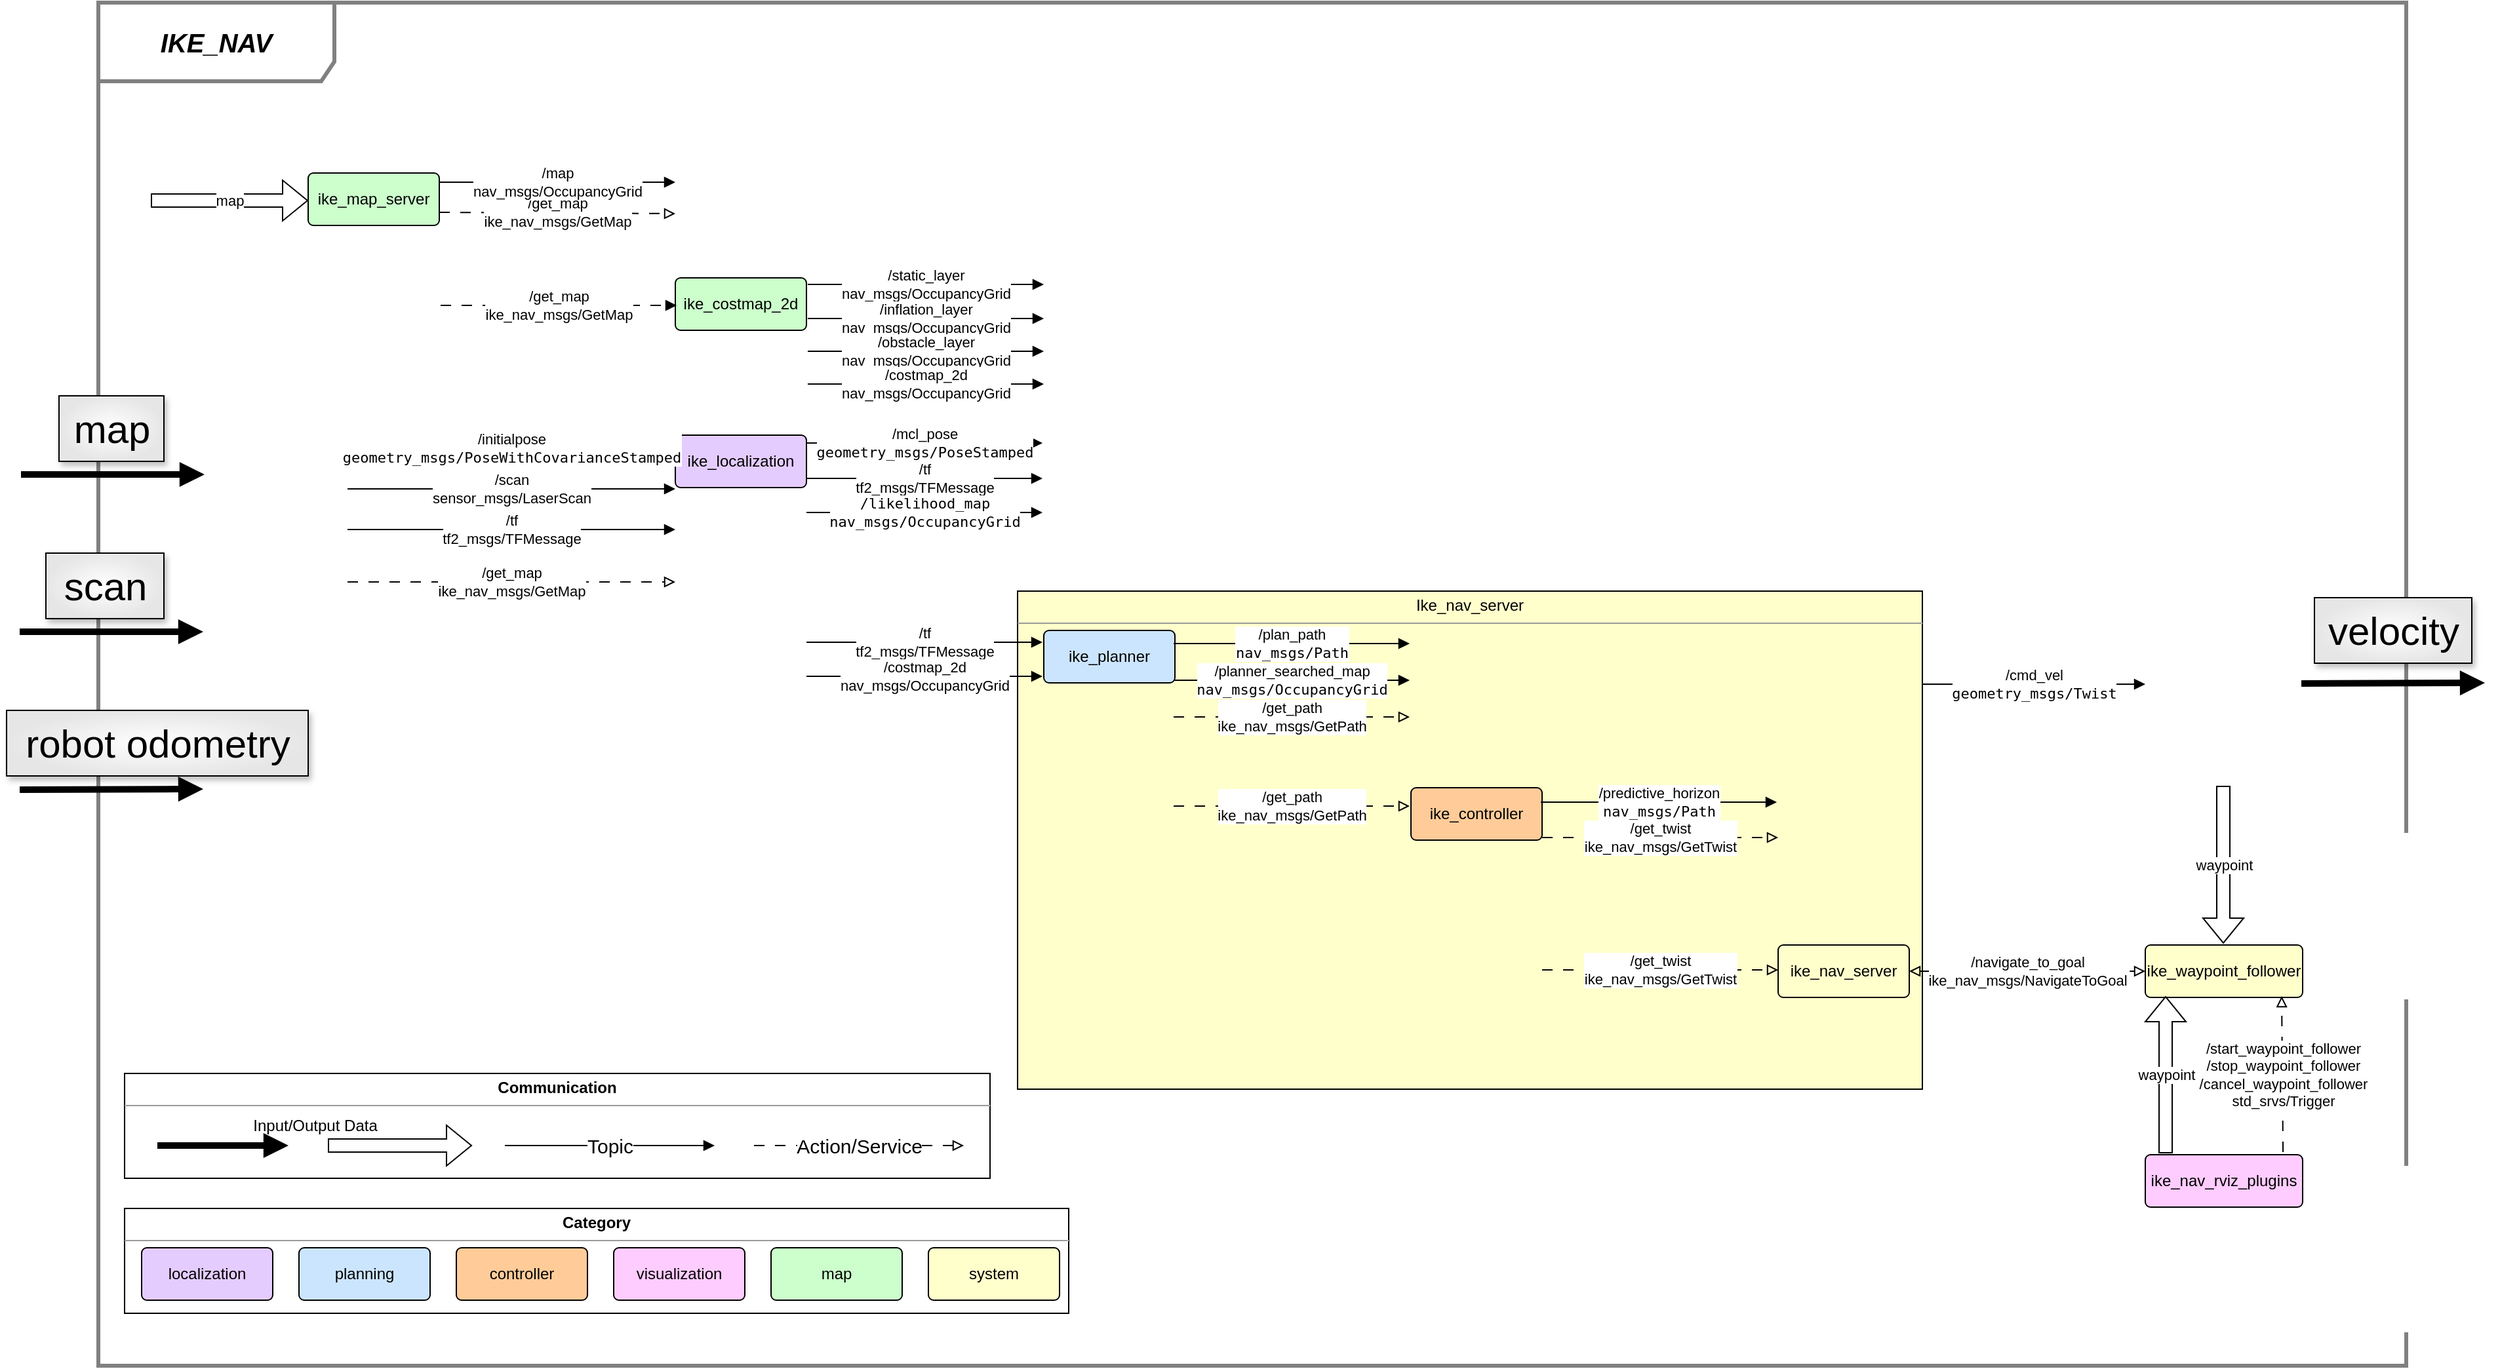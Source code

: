 <mxfile version="21.7.2" type="github">
  <diagram id="DYj_CyBBFmEpQ4Si99au" name="ページ1">
    <mxGraphModel dx="1360" dy="771" grid="0" gridSize="10" guides="1" tooltips="1" connect="1" arrows="1" fold="1" page="1" pageScale="1" pageWidth="1920" pageHeight="1200" math="0" shadow="0">
      <root>
        <mxCell id="0" />
        <mxCell id="1" parent="0" />
        <mxCell id="vypRnFqfbanGZIzAuWv7-15" value="&lt;font size=&quot;1&quot;&gt;&lt;i&gt;&lt;b style=&quot;font-size: 20px;&quot;&gt;IKE_NAV&lt;/b&gt;&lt;/i&gt;&lt;/font&gt;" style="shape=umlFrame;whiteSpace=wrap;html=1;pointerEvents=0;strokeWidth=3;width=180;height=60;strokeColor=#808080;movable=0;resizable=0;rotatable=0;deletable=0;editable=0;locked=1;connectable=0;" parent="1" vertex="1">
          <mxGeometry x="80" y="80" width="1760" height="1040" as="geometry" />
        </mxCell>
        <mxCell id="vypRnFqfbanGZIzAuWv7-10" value="" style="html=1;verticalAlign=bottom;endArrow=block;rounded=0;strokeWidth=5;" parent="1" edge="1">
          <mxGeometry width="80" relative="1" as="geometry">
            <mxPoint x="20" y="560" as="sourcePoint" />
            <mxPoint x="160" y="560" as="targetPoint" />
          </mxGeometry>
        </mxCell>
        <mxCell id="vypRnFqfbanGZIzAuWv7-41" value="&lt;font style=&quot;font-size: 30px;&quot;&gt;map&lt;/font&gt;" style="text;html=1;align=center;verticalAlign=middle;resizable=0;points=[];autosize=1;strokeColor=default;fillColor=default;gradientColor=#E6E6E6;glass=0;shadow=1;rounded=0;gradientDirection=radial;flipV=0;flipH=1;" parent="1" vertex="1">
          <mxGeometry x="50" y="380" width="80" height="50" as="geometry" />
        </mxCell>
        <mxCell id="vypRnFqfbanGZIzAuWv7-45" value="" style="html=1;verticalAlign=bottom;endArrow=block;rounded=0;strokeWidth=5;" parent="1" edge="1">
          <mxGeometry width="80" relative="1" as="geometry">
            <mxPoint x="21" y="440" as="sourcePoint" />
            <mxPoint x="161" y="440" as="targetPoint" />
          </mxGeometry>
        </mxCell>
        <mxCell id="vypRnFqfbanGZIzAuWv7-44" value="" style="html=1;verticalAlign=bottom;endArrow=block;rounded=0;strokeWidth=5;" parent="1" edge="1">
          <mxGeometry width="80" relative="1" as="geometry">
            <mxPoint x="20" y="680.5" as="sourcePoint" />
            <mxPoint x="160" y="680" as="targetPoint" />
          </mxGeometry>
        </mxCell>
        <mxCell id="vypRnFqfbanGZIzAuWv7-49" value="&lt;font style=&quot;font-size: 30px;&quot;&gt;scan&lt;/font&gt;" style="text;html=1;align=center;verticalAlign=middle;resizable=0;points=[];autosize=1;strokeColor=default;fillColor=default;gradientColor=#E6E6E6;glass=0;shadow=1;rounded=0;gradientDirection=radial;flipV=0;flipH=1;" parent="1" vertex="1">
          <mxGeometry x="40" y="500" width="90" height="50" as="geometry" />
        </mxCell>
        <mxCell id="vypRnFqfbanGZIzAuWv7-50" value="&lt;font style=&quot;font-size: 30px;&quot;&gt;robot odometry&lt;br&gt;&lt;/font&gt;" style="text;html=1;align=center;verticalAlign=middle;resizable=0;points=[];autosize=1;strokeColor=default;fillColor=default;gradientColor=#E6E6E6;glass=0;shadow=1;rounded=0;gradientDirection=radial;flipV=0;flipH=1;" parent="1" vertex="1">
          <mxGeometry x="10" y="620" width="230" height="50" as="geometry" />
        </mxCell>
        <mxCell id="vypRnFqfbanGZIzAuWv7-108" value="" style="group" parent="1" vertex="1" connectable="0">
          <mxGeometry x="120" y="160" width="400" height="40" as="geometry" />
        </mxCell>
        <mxCell id="vypRnFqfbanGZIzAuWv7-51" value="&lt;div&gt;map&lt;/div&gt;" style="endArrow=block;endFill=1;html=1;rounded=0;shape=flexArrow;" parent="vypRnFqfbanGZIzAuWv7-108" edge="1">
          <mxGeometry width="160" relative="1" as="geometry">
            <mxPoint y="71" as="sourcePoint" />
            <mxPoint x="120" y="71" as="targetPoint" />
          </mxGeometry>
        </mxCell>
        <mxCell id="vypRnFqfbanGZIzAuWv7-13" value="ike_map_server" style="rounded=1;arcSize=10;whiteSpace=wrap;html=1;align=center;fillColor=#CCFFCC;" parent="vypRnFqfbanGZIzAuWv7-108" vertex="1">
          <mxGeometry x="120" y="50" width="100" height="40" as="geometry" />
        </mxCell>
        <mxCell id="vypRnFqfbanGZIzAuWv7-59" value="&lt;div&gt;/get_map&lt;/div&gt;&lt;div&gt;ike_nav_msgs/GetMap&lt;br&gt;&lt;/div&gt;" style="endArrow=block;endSize=6;endFill=0;html=1;rounded=0;exitX=1;exitY=0.75;exitDx=0;exitDy=0;dashed=1;dashPattern=8 8;" parent="vypRnFqfbanGZIzAuWv7-108" source="vypRnFqfbanGZIzAuWv7-13" edge="1">
          <mxGeometry width="160" relative="1" as="geometry">
            <mxPoint x="230" y="81" as="sourcePoint" />
            <mxPoint x="400" y="81" as="targetPoint" />
          </mxGeometry>
        </mxCell>
        <mxCell id="vypRnFqfbanGZIzAuWv7-58" value="&lt;div&gt;/map&lt;/div&gt;&lt;span style=&quot;background-color: transparent;&quot;&gt;nav_msgs/OccupancyGrid&lt;/span&gt;" style="endArrow=block;endSize=6;endFill=1;html=1;rounded=0;exitX=1;exitY=0.5;exitDx=0;exitDy=0;" parent="vypRnFqfbanGZIzAuWv7-108" edge="1">
          <mxGeometry width="160" relative="1" as="geometry">
            <mxPoint x="220" y="57" as="sourcePoint" />
            <mxPoint x="400" y="57" as="targetPoint" />
          </mxGeometry>
        </mxCell>
        <mxCell id="vypRnFqfbanGZIzAuWv7-109" value="" style="group" parent="1" vertex="1" connectable="0">
          <mxGeometry x="341" y="290" width="460" height="81" as="geometry" />
        </mxCell>
        <mxCell id="vypRnFqfbanGZIzAuWv7-32" value="ike_costmap_2d" style="rounded=1;arcSize=10;whiteSpace=wrap;html=1;align=center;fillColor=#CCFFCC;" parent="vypRnFqfbanGZIzAuWv7-109" vertex="1">
          <mxGeometry x="179" width="100" height="40" as="geometry" />
        </mxCell>
        <mxCell id="vypRnFqfbanGZIzAuWv7-60" value="&lt;div&gt;/get_map&lt;/div&gt;&lt;div&gt;ike_nav_msgs/GetMap&lt;br&gt;&lt;/div&gt;" style="endArrow=block;endSize=6;endFill=1;html=1;rounded=0;exitX=1;exitY=0.75;exitDx=0;exitDy=0;dashed=1;dashPattern=8 8;" parent="vypRnFqfbanGZIzAuWv7-109" edge="1">
          <mxGeometry width="160" relative="1" as="geometry">
            <mxPoint y="21" as="sourcePoint" />
            <mxPoint x="180" y="21" as="targetPoint" />
          </mxGeometry>
        </mxCell>
        <mxCell id="vypRnFqfbanGZIzAuWv7-104" value="" style="group" parent="vypRnFqfbanGZIzAuWv7-109" vertex="1" connectable="0">
          <mxGeometry x="280" y="5" width="180" height="76" as="geometry" />
        </mxCell>
        <mxCell id="vypRnFqfbanGZIzAuWv7-61" value="&lt;div&gt;/static_layer&lt;/div&gt;&lt;span style=&quot;background-color: transparent;&quot;&gt;nav_msgs/OccupancyGrid&lt;/span&gt;" style="endArrow=block;endSize=6;endFill=1;html=1;rounded=0;exitX=1;exitY=0.5;exitDx=0;exitDy=0;" parent="vypRnFqfbanGZIzAuWv7-104" edge="1">
          <mxGeometry width="160" relative="1" as="geometry">
            <mxPoint as="sourcePoint" />
            <mxPoint x="180" as="targetPoint" />
          </mxGeometry>
        </mxCell>
        <mxCell id="vypRnFqfbanGZIzAuWv7-62" value="&lt;div&gt;/inflation_layer&lt;/div&gt;&lt;span style=&quot;background-color: transparent;&quot;&gt;nav_msgs/OccupancyGrid&lt;/span&gt;" style="endArrow=block;endSize=6;endFill=1;html=1;rounded=0;exitX=1;exitY=0.5;exitDx=0;exitDy=0;" parent="vypRnFqfbanGZIzAuWv7-104" edge="1">
          <mxGeometry width="160" relative="1" as="geometry">
            <mxPoint y="26" as="sourcePoint" />
            <mxPoint x="180" y="26" as="targetPoint" />
          </mxGeometry>
        </mxCell>
        <mxCell id="vypRnFqfbanGZIzAuWv7-63" value="&lt;div&gt;/obstacle_layer&lt;/div&gt;&lt;span style=&quot;background-color: transparent;&quot;&gt;nav_msgs/OccupancyGrid&lt;/span&gt;" style="endArrow=block;endSize=6;endFill=1;html=1;rounded=0;exitX=1;exitY=0.5;exitDx=0;exitDy=0;" parent="vypRnFqfbanGZIzAuWv7-104" edge="1">
          <mxGeometry width="160" relative="1" as="geometry">
            <mxPoint y="51" as="sourcePoint" />
            <mxPoint x="180" y="51" as="targetPoint" />
          </mxGeometry>
        </mxCell>
        <mxCell id="vypRnFqfbanGZIzAuWv7-65" value="&lt;div&gt;/costmap_2d&lt;/div&gt;nav_msgs/OccupancyGrid" style="endArrow=block;endSize=6;endFill=1;html=1;rounded=0;exitX=1;exitY=0.75;exitDx=0;exitDy=0;" parent="vypRnFqfbanGZIzAuWv7-104" edge="1">
          <mxGeometry width="160" relative="1" as="geometry">
            <mxPoint y="76" as="sourcePoint" />
            <mxPoint x="180" y="76" as="targetPoint" />
          </mxGeometry>
        </mxCell>
        <mxCell id="vypRnFqfbanGZIzAuWv7-110" value="" style="group" parent="1" vertex="1" connectable="0">
          <mxGeometry x="270" y="410" width="530" height="110" as="geometry" />
        </mxCell>
        <mxCell id="vypRnFqfbanGZIzAuWv7-31" value="&lt;div&gt;ike_localization&lt;/div&gt;" style="rounded=1;arcSize=10;whiteSpace=wrap;html=1;align=center;fillColor=#E5CCFF;" parent="vypRnFqfbanGZIzAuWv7-110" vertex="1">
          <mxGeometry x="250" width="100" height="40" as="geometry" />
        </mxCell>
        <mxCell id="vypRnFqfbanGZIzAuWv7-73" value="" style="group" parent="vypRnFqfbanGZIzAuWv7-110" vertex="1" connectable="0">
          <mxGeometry y="10" width="250" height="100" as="geometry" />
        </mxCell>
        <mxCell id="vypRnFqfbanGZIzAuWv7-67" value="&lt;div&gt;/scan&lt;/div&gt;&lt;div&gt;sensor_msgs/LaserScan&lt;br&gt;&lt;/div&gt;" style="endArrow=block;endSize=6;endFill=1;html=1;rounded=0;exitX=1;exitY=0.5;exitDx=0;exitDy=0;" parent="vypRnFqfbanGZIzAuWv7-73" edge="1">
          <mxGeometry width="160" relative="1" as="geometry">
            <mxPoint y="31" as="sourcePoint" />
            <mxPoint x="250" y="31" as="targetPoint" />
          </mxGeometry>
        </mxCell>
        <mxCell id="vypRnFqfbanGZIzAuWv7-66" value="&lt;div&gt;/get_map&lt;/div&gt;&lt;div&gt;ike_nav_msgs/GetMap&lt;br&gt;&lt;/div&gt;" style="endArrow=block;endSize=6;endFill=0;html=1;rounded=0;exitX=1;exitY=0.75;exitDx=0;exitDy=0;dashed=1;dashPattern=8 8;" parent="vypRnFqfbanGZIzAuWv7-73" edge="1">
          <mxGeometry width="160" relative="1" as="geometry">
            <mxPoint y="102" as="sourcePoint" />
            <mxPoint x="250" y="102" as="targetPoint" />
          </mxGeometry>
        </mxCell>
        <mxCell id="vypRnFqfbanGZIzAuWv7-68" value="&lt;div&gt;/tf&lt;/div&gt;&lt;div&gt;tf2_msgs/TFMessage&lt;br&gt;&lt;/div&gt;" style="endArrow=block;endSize=6;endFill=1;html=1;rounded=0;exitX=1;exitY=0.5;exitDx=0;exitDy=0;" parent="vypRnFqfbanGZIzAuWv7-73" edge="1">
          <mxGeometry width="160" relative="1" as="geometry">
            <mxPoint y="62" as="sourcePoint" />
            <mxPoint x="250" y="62" as="targetPoint" />
          </mxGeometry>
        </mxCell>
        <mxCell id="vypRnFqfbanGZIzAuWv7-71" value="&lt;div&gt;/initialpose&lt;/div&gt;&lt;div&gt;&lt;code&gt;geometry_msgs/PoseWithCovarianceStamped&lt;/code&gt;&lt;/div&gt;" style="endArrow=block;endSize=6;endFill=1;html=1;rounded=0;exitX=1;exitY=0.5;exitDx=0;exitDy=0;" parent="vypRnFqfbanGZIzAuWv7-73" edge="1">
          <mxGeometry width="160" relative="1" as="geometry">
            <mxPoint as="sourcePoint" />
            <mxPoint x="250" as="targetPoint" />
          </mxGeometry>
        </mxCell>
        <mxCell id="vypRnFqfbanGZIzAuWv7-105" value="" style="group" parent="vypRnFqfbanGZIzAuWv7-110" vertex="1" connectable="0">
          <mxGeometry x="350" y="6" width="180" height="53" as="geometry" />
        </mxCell>
        <mxCell id="vypRnFqfbanGZIzAuWv7-70" value="&lt;div&gt;/tf&lt;/div&gt;&lt;div&gt;tf2_msgs/TFMessage&lt;br&gt;&lt;/div&gt;" style="endArrow=block;endSize=6;endFill=1;html=1;rounded=0;exitX=1;exitY=0.5;exitDx=0;exitDy=0;" parent="vypRnFqfbanGZIzAuWv7-105" edge="1">
          <mxGeometry width="160" relative="1" as="geometry">
            <mxPoint y="27" as="sourcePoint" />
            <mxPoint x="180" y="27" as="targetPoint" />
          </mxGeometry>
        </mxCell>
        <mxCell id="vypRnFqfbanGZIzAuWv7-74" value="&lt;div&gt;/mcl_pose&lt;/div&gt;&lt;div&gt;&lt;code&gt;geometry_msgs/PoseStamped&lt;/code&gt;&lt;/div&gt;" style="endArrow=block;endSize=6;endFill=1;html=1;rounded=0;exitX=1;exitY=0.5;exitDx=0;exitDy=0;" parent="vypRnFqfbanGZIzAuWv7-105" edge="1">
          <mxGeometry width="160" relative="1" as="geometry">
            <mxPoint as="sourcePoint" />
            <mxPoint x="180" as="targetPoint" />
          </mxGeometry>
        </mxCell>
        <mxCell id="vypRnFqfbanGZIzAuWv7-75" value="&lt;code&gt;/likelihood_map&lt;/code&gt;&lt;div&gt;&lt;code&gt;nav_msgs/OccupancyGrid&lt;/code&gt;&lt;/div&gt;" style="endArrow=block;endSize=6;endFill=1;html=1;rounded=0;exitX=1;exitY=0.5;exitDx=0;exitDy=0;" parent="vypRnFqfbanGZIzAuWv7-105" edge="1">
          <mxGeometry width="160" relative="1" as="geometry">
            <mxPoint y="53" as="sourcePoint" />
            <mxPoint x="180" y="53" as="targetPoint" />
          </mxGeometry>
        </mxCell>
        <mxCell id="vypRnFqfbanGZIzAuWv7-116" value="" style="group" parent="1" vertex="1" connectable="0">
          <mxGeometry x="100" y="1000" width="720" height="80" as="geometry" />
        </mxCell>
        <mxCell id="vypRnFqfbanGZIzAuWv7-56" value="&lt;p style=&quot;margin:0px;margin-top:4px;text-align:center;&quot;&gt;&lt;b&gt;Category&lt;/b&gt;&lt;br&gt;&lt;/p&gt;&lt;hr size=&quot;1&quot;&gt;&lt;div style=&quot;height:2px;&quot;&gt;&lt;/div&gt;" style="verticalAlign=top;align=left;overflow=fill;fontSize=12;fontFamily=Helvetica;html=1;whiteSpace=wrap;container=0;" parent="vypRnFqfbanGZIzAuWv7-116" vertex="1">
          <mxGeometry width="720" height="80" as="geometry" />
        </mxCell>
        <mxCell id="vypRnFqfbanGZIzAuWv7-14" value="&lt;div&gt;localization&lt;/div&gt;" style="rounded=1;arcSize=10;whiteSpace=wrap;html=1;align=center;fillColor=#E5CCFF;container=0;" parent="vypRnFqfbanGZIzAuWv7-116" vertex="1">
          <mxGeometry x="13" y="30" width="100" height="40" as="geometry" />
        </mxCell>
        <mxCell id="vypRnFqfbanGZIzAuWv7-17" value="&lt;div&gt;map&lt;/div&gt;" style="rounded=1;arcSize=10;whiteSpace=wrap;html=1;align=center;fillColor=#CCFFCC;container=0;" parent="vypRnFqfbanGZIzAuWv7-116" vertex="1">
          <mxGeometry x="493" y="30" width="100" height="40" as="geometry" />
        </mxCell>
        <mxCell id="vypRnFqfbanGZIzAuWv7-27" value="&lt;div&gt;planning&lt;/div&gt;" style="rounded=1;arcSize=10;whiteSpace=wrap;html=1;align=center;fillColor=#CCE5FF;container=0;" parent="vypRnFqfbanGZIzAuWv7-116" vertex="1">
          <mxGeometry x="133" y="30" width="100" height="40" as="geometry" />
        </mxCell>
        <mxCell id="vypRnFqfbanGZIzAuWv7-28" value="controller" style="rounded=1;arcSize=10;whiteSpace=wrap;html=1;align=center;fillColor=#FFCC99;container=0;" parent="vypRnFqfbanGZIzAuWv7-116" vertex="1">
          <mxGeometry x="253" y="30" width="100" height="40" as="geometry" />
        </mxCell>
        <mxCell id="vypRnFqfbanGZIzAuWv7-29" value="visualization" style="rounded=1;arcSize=10;whiteSpace=wrap;html=1;align=center;fillColor=#FFCCFF;container=0;" parent="vypRnFqfbanGZIzAuWv7-116" vertex="1">
          <mxGeometry x="373" y="30" width="100" height="40" as="geometry" />
        </mxCell>
        <mxCell id="vypRnFqfbanGZIzAuWv7-30" value="system" style="rounded=1;arcSize=10;whiteSpace=wrap;html=1;align=center;fillColor=#FFFFCC;container=0;" parent="vypRnFqfbanGZIzAuWv7-116" vertex="1">
          <mxGeometry x="613" y="30" width="100" height="40" as="geometry" />
        </mxCell>
        <mxCell id="vypRnFqfbanGZIzAuWv7-126" value="" style="group" parent="1" vertex="1" connectable="0">
          <mxGeometry x="620" y="529" width="1141" height="470" as="geometry" />
        </mxCell>
        <mxCell id="vypRnFqfbanGZIzAuWv7-100" value="&lt;p style=&quot;margin:0px;margin-top:4px;text-align:center;&quot;&gt;Ike_nav_server&lt;br&gt;&lt;/p&gt;&lt;hr size=&quot;1&quot;&gt;&lt;div style=&quot;height:2px;&quot;&gt;&lt;/div&gt;" style="verticalAlign=top;align=left;overflow=fill;fontSize=12;fontFamily=Helvetica;html=1;whiteSpace=wrap;fillColor=#FFFFCC;movable=0;resizable=0;rotatable=0;deletable=0;editable=0;locked=1;connectable=0;" parent="vypRnFqfbanGZIzAuWv7-126" vertex="1">
          <mxGeometry x="161" width="690" height="380" as="geometry" />
        </mxCell>
        <mxCell id="vypRnFqfbanGZIzAuWv7-76" value="&lt;div&gt;ike_planner&lt;/div&gt;" style="rounded=1;arcSize=10;whiteSpace=wrap;html=1;align=center;fillColor=#CCE5FF;" parent="vypRnFqfbanGZIzAuWv7-126" vertex="1">
          <mxGeometry x="181" y="30" width="100" height="40" as="geometry" />
        </mxCell>
        <mxCell id="vypRnFqfbanGZIzAuWv7-79" value="&lt;div&gt;/plan_path&lt;/div&gt;&lt;div&gt;&lt;code&gt;nav_msgs/Path&lt;br&gt;&lt;/code&gt;&lt;/div&gt;" style="endArrow=block;endSize=6;endFill=1;html=1;rounded=0;exitX=1;exitY=0.5;exitDx=0;exitDy=0;" parent="vypRnFqfbanGZIzAuWv7-126" edge="1">
          <mxGeometry width="160" relative="1" as="geometry">
            <mxPoint x="280" y="40" as="sourcePoint" />
            <mxPoint x="460" y="40" as="targetPoint" />
          </mxGeometry>
        </mxCell>
        <mxCell id="vypRnFqfbanGZIzAuWv7-80" value="&lt;div&gt;/planner_searched_map&lt;/div&gt;&lt;div&gt;&lt;code&gt;nav_msgs/OccupancyGrid&lt;br&gt;&lt;/code&gt;&lt;/div&gt;" style="endArrow=block;endSize=6;endFill=1;html=1;rounded=0;exitX=1;exitY=0.5;exitDx=0;exitDy=0;" parent="vypRnFqfbanGZIzAuWv7-126" edge="1">
          <mxGeometry width="160" relative="1" as="geometry">
            <mxPoint x="280" y="68" as="sourcePoint" />
            <mxPoint x="460" y="68" as="targetPoint" />
          </mxGeometry>
        </mxCell>
        <mxCell id="vypRnFqfbanGZIzAuWv7-81" value="&lt;div&gt;/get_path&lt;/div&gt;ike_nav_msgs/GetPath" style="endArrow=block;endSize=6;endFill=0;html=1;rounded=0;exitX=1;exitY=0.75;exitDx=0;exitDy=0;dashed=1;dashPattern=8 8;" parent="vypRnFqfbanGZIzAuWv7-126" edge="1">
          <mxGeometry width="160" relative="1" as="geometry">
            <mxPoint x="280" y="96" as="sourcePoint" />
            <mxPoint x="460" y="96" as="targetPoint" />
          </mxGeometry>
        </mxCell>
        <mxCell id="vypRnFqfbanGZIzAuWv7-85" value="ike_controller" style="rounded=1;arcSize=10;whiteSpace=wrap;html=1;align=center;fillColor=#FFCC99;" parent="vypRnFqfbanGZIzAuWv7-126" vertex="1">
          <mxGeometry x="461" y="150" width="100" height="40" as="geometry" />
        </mxCell>
        <mxCell id="vypRnFqfbanGZIzAuWv7-87" value="&lt;div&gt;/get_path&lt;/div&gt;ike_nav_msgs/GetPath" style="endArrow=block;endSize=6;endFill=0;html=1;rounded=0;exitX=1;exitY=0.75;exitDx=0;exitDy=0;dashed=1;dashPattern=8 8;" parent="vypRnFqfbanGZIzAuWv7-126" edge="1">
          <mxGeometry width="160" relative="1" as="geometry">
            <mxPoint x="280" y="164" as="sourcePoint" />
            <mxPoint x="460" y="164" as="targetPoint" />
          </mxGeometry>
        </mxCell>
        <mxCell id="vypRnFqfbanGZIzAuWv7-88" value="&lt;div&gt;/get_twist&lt;/div&gt;&lt;div&gt;ike_nav_msgs/GetTwist&lt;br&gt;&lt;/div&gt;" style="endArrow=block;endSize=6;endFill=0;html=1;rounded=0;exitX=1;exitY=0.75;exitDx=0;exitDy=0;dashed=1;dashPattern=8 8;" parent="vypRnFqfbanGZIzAuWv7-126" edge="1">
          <mxGeometry width="160" relative="1" as="geometry">
            <mxPoint x="561" y="188" as="sourcePoint" />
            <mxPoint x="741" y="188" as="targetPoint" />
          </mxGeometry>
        </mxCell>
        <mxCell id="vypRnFqfbanGZIzAuWv7-89" value="&lt;div&gt;/predictive_horizon&lt;/div&gt;&lt;div&gt;&lt;code&gt;nav_msgs/Path&lt;br&gt;&lt;/code&gt;&lt;/div&gt;" style="endArrow=block;endSize=6;endFill=1;html=1;rounded=0;exitX=1;exitY=0.5;exitDx=0;exitDy=0;" parent="vypRnFqfbanGZIzAuWv7-126" edge="1">
          <mxGeometry width="160" relative="1" as="geometry">
            <mxPoint x="560" y="161" as="sourcePoint" />
            <mxPoint x="740" y="161" as="targetPoint" />
          </mxGeometry>
        </mxCell>
        <mxCell id="vypRnFqfbanGZIzAuWv7-90" value="ike_nav_server" style="rounded=1;arcSize=10;whiteSpace=wrap;html=1;align=center;fillColor=#FFFFCC;" parent="vypRnFqfbanGZIzAuWv7-126" vertex="1">
          <mxGeometry x="741" y="270" width="100" height="40" as="geometry" />
        </mxCell>
        <mxCell id="vypRnFqfbanGZIzAuWv7-91" value="ike_waypoint_follower" style="rounded=1;arcSize=10;whiteSpace=wrap;html=1;align=center;fillColor=#FFFFCC;" parent="vypRnFqfbanGZIzAuWv7-126" vertex="1">
          <mxGeometry x="1021" y="270" width="120" height="40" as="geometry" />
        </mxCell>
        <mxCell id="vypRnFqfbanGZIzAuWv7-93" value="waypoint" style="endArrow=block;endFill=1;html=1;rounded=0;shape=flexArrow;" parent="vypRnFqfbanGZIzAuWv7-126" edge="1">
          <mxGeometry width="160" relative="1" as="geometry">
            <mxPoint x="1080.5" y="148.5" as="sourcePoint" />
            <mxPoint x="1080.5" y="269" as="targetPoint" />
          </mxGeometry>
        </mxCell>
        <mxCell id="vypRnFqfbanGZIzAuWv7-94" value="waypoint" style="endArrow=block;endFill=1;html=1;rounded=0;shape=flexArrow;" parent="vypRnFqfbanGZIzAuWv7-126" edge="1">
          <mxGeometry width="160" relative="1" as="geometry">
            <mxPoint x="1036.5" y="429" as="sourcePoint" />
            <mxPoint x="1036.5" y="309" as="targetPoint" />
          </mxGeometry>
        </mxCell>
        <mxCell id="vypRnFqfbanGZIzAuWv7-92" value="ike_nav_rviz_plugins" style="rounded=1;arcSize=10;whiteSpace=wrap;html=1;align=center;fillColor=#FFCCFF;" parent="vypRnFqfbanGZIzAuWv7-126" vertex="1">
          <mxGeometry x="1021" y="430" width="120" height="40" as="geometry" />
        </mxCell>
        <mxCell id="vypRnFqfbanGZIzAuWv7-95" value="&lt;div&gt;/navigate_to_goal&lt;/div&gt;&lt;div&gt;ike_nav_msgs/NavigateToGoal&lt;br&gt;&lt;/div&gt;" style="endArrow=block;endSize=6;endFill=0;html=1;rounded=0;exitX=1;exitY=0.75;exitDx=0;exitDy=0;dashed=1;dashPattern=8 8;startArrow=block;startFill=0;" parent="vypRnFqfbanGZIzAuWv7-126" edge="1">
          <mxGeometry width="160" relative="1" as="geometry">
            <mxPoint x="841" y="290" as="sourcePoint" />
            <mxPoint x="1021" y="290" as="targetPoint" />
          </mxGeometry>
        </mxCell>
        <mxCell id="vypRnFqfbanGZIzAuWv7-97" value="&lt;div&gt;/start_waypoint_follower&lt;br&gt;&lt;/div&gt;&lt;div&gt;/stop_waypoint_follower&lt;br&gt;&lt;/div&gt;&lt;div&gt;/cancel_waypoint_follower&lt;/div&gt;&lt;div&gt;std_srvs/Trigger&lt;br&gt;&lt;/div&gt;" style="endArrow=block;endSize=6;endFill=0;html=1;rounded=0;dashed=1;dashPattern=8 8;exitX=0.842;exitY=-0.025;exitDx=0;exitDy=0;exitPerimeter=0;" parent="vypRnFqfbanGZIzAuWv7-126" edge="1">
          <mxGeometry width="160" relative="1" as="geometry">
            <mxPoint x="1126.04" y="428" as="sourcePoint" />
            <mxPoint x="1125" y="309" as="targetPoint" />
          </mxGeometry>
        </mxCell>
        <mxCell id="vypRnFqfbanGZIzAuWv7-98" value="&lt;div&gt;/get_twist&lt;/div&gt;&lt;div&gt;ike_nav_msgs/GetTwist&lt;br&gt;&lt;/div&gt;" style="endArrow=block;endSize=6;endFill=0;html=1;rounded=0;exitX=1;exitY=0.75;exitDx=0;exitDy=0;dashed=1;dashPattern=8 8;" parent="vypRnFqfbanGZIzAuWv7-126" edge="1">
          <mxGeometry width="160" relative="1" as="geometry">
            <mxPoint x="561" y="289" as="sourcePoint" />
            <mxPoint x="741" y="289" as="targetPoint" />
          </mxGeometry>
        </mxCell>
        <mxCell id="vypRnFqfbanGZIzAuWv7-103" value="&lt;div&gt;/cmd_vel&lt;/div&gt;&lt;div&gt;&lt;code&gt;geometry_msgs/Twist&lt;br&gt;&lt;/code&gt;&lt;/div&gt;" style="endArrow=block;endSize=6;endFill=1;html=1;rounded=0;exitX=1;exitY=0.5;exitDx=0;exitDy=0;" parent="vypRnFqfbanGZIzAuWv7-126" edge="1">
          <mxGeometry width="160" relative="1" as="geometry">
            <mxPoint x="851" y="71" as="sourcePoint" />
            <mxPoint x="1021" y="71" as="targetPoint" />
          </mxGeometry>
        </mxCell>
        <mxCell id="vypRnFqfbanGZIzAuWv7-106" value="" style="group" parent="vypRnFqfbanGZIzAuWv7-126" vertex="1" connectable="0">
          <mxGeometry y="39" width="180" height="26" as="geometry" />
        </mxCell>
        <mxCell id="vypRnFqfbanGZIzAuWv7-77" value="&lt;div&gt;/tf&lt;/div&gt;&lt;div&gt;tf2_msgs/TFMessage&lt;br&gt;&lt;/div&gt;" style="endArrow=block;endSize=6;endFill=1;html=1;rounded=0;exitX=1;exitY=0.5;exitDx=0;exitDy=0;" parent="vypRnFqfbanGZIzAuWv7-106" edge="1">
          <mxGeometry width="160" relative="1" as="geometry">
            <mxPoint as="sourcePoint" />
            <mxPoint x="180" as="targetPoint" />
          </mxGeometry>
        </mxCell>
        <mxCell id="vypRnFqfbanGZIzAuWv7-82" value="&lt;div&gt;/costmap_2d&lt;/div&gt;nav_msgs/OccupancyGrid" style="endArrow=block;endSize=6;endFill=1;html=1;rounded=0;exitX=1;exitY=0.75;exitDx=0;exitDy=0;" parent="vypRnFqfbanGZIzAuWv7-106" edge="1">
          <mxGeometry width="160" relative="1" as="geometry">
            <mxPoint y="26" as="sourcePoint" />
            <mxPoint x="180" y="26" as="targetPoint" />
          </mxGeometry>
        </mxCell>
        <mxCell id="vypRnFqfbanGZIzAuWv7-125" value="" style="group" parent="vypRnFqfbanGZIzAuWv7-126" vertex="1" connectable="0">
          <mxGeometry x="-520" y="368" width="660" height="80" as="geometry" />
        </mxCell>
        <mxCell id="vypRnFqfbanGZIzAuWv7-117" value="&lt;p style=&quot;margin:0px;margin-top:4px;text-align:center;&quot;&gt;&lt;b&gt;Communication&lt;/b&gt;&lt;br&gt;&lt;/p&gt;&lt;hr size=&quot;1&quot;&gt;&lt;div style=&quot;height:2px;&quot;&gt;&lt;/div&gt;" style="verticalAlign=top;align=left;overflow=fill;fontSize=12;fontFamily=Helvetica;html=1;whiteSpace=wrap;container=0;" parent="vypRnFqfbanGZIzAuWv7-125" vertex="1">
          <mxGeometry width="660" height="80" as="geometry" />
        </mxCell>
        <mxCell id="vypRnFqfbanGZIzAuWv7-118" value="" style="html=1;verticalAlign=bottom;endArrow=block;rounded=0;strokeWidth=5;" parent="vypRnFqfbanGZIzAuWv7-125" edge="1">
          <mxGeometry width="80" relative="1" as="geometry">
            <mxPoint x="25" y="55" as="sourcePoint" />
            <mxPoint x="125" y="55" as="targetPoint" />
          </mxGeometry>
        </mxCell>
        <mxCell id="vypRnFqfbanGZIzAuWv7-120" value="" style="endArrow=block;endFill=1;html=1;rounded=0;shape=flexArrow;" parent="vypRnFqfbanGZIzAuWv7-125" edge="1">
          <mxGeometry x="-0.17" y="60" width="160" relative="1" as="geometry">
            <mxPoint x="155" y="55" as="sourcePoint" />
            <mxPoint x="265" y="55" as="targetPoint" />
            <mxPoint as="offset" />
          </mxGeometry>
        </mxCell>
        <mxCell id="vypRnFqfbanGZIzAuWv7-121" value="&lt;font style=&quot;font-size: 15px;&quot;&gt;Topic&lt;/font&gt;" style="endArrow=block;endSize=6;endFill=1;html=1;rounded=0;exitX=1;exitY=0.5;exitDx=0;exitDy=0;" parent="vypRnFqfbanGZIzAuWv7-125" edge="1">
          <mxGeometry width="160" relative="1" as="geometry">
            <mxPoint x="290" y="55" as="sourcePoint" />
            <mxPoint x="450" y="55" as="targetPoint" />
          </mxGeometry>
        </mxCell>
        <mxCell id="vypRnFqfbanGZIzAuWv7-122" value="&lt;font style=&quot;font-size: 15px;&quot;&gt;Action/Service&lt;/font&gt;" style="endArrow=block;endSize=6;endFill=0;html=1;rounded=0;exitX=1;exitY=0.75;exitDx=0;exitDy=0;dashed=1;dashPattern=8 8;" parent="vypRnFqfbanGZIzAuWv7-125" edge="1">
          <mxGeometry width="160" relative="1" as="geometry">
            <mxPoint x="480" y="55" as="sourcePoint" />
            <mxPoint x="640" y="55" as="targetPoint" />
          </mxGeometry>
        </mxCell>
        <mxCell id="vypRnFqfbanGZIzAuWv7-123" value="Input/Output Data" style="text;html=1;align=center;verticalAlign=middle;resizable=0;points=[];autosize=1;strokeColor=none;fillColor=none;container=0;" parent="vypRnFqfbanGZIzAuWv7-125" vertex="1">
          <mxGeometry x="85" y="25" width="120" height="30" as="geometry" />
        </mxCell>
        <mxCell id="vypRnFqfbanGZIzAuWv7-54" value="&lt;font style=&quot;font-size: 30px;&quot;&gt;velocity&lt;/font&gt;" style="text;html=1;align=center;verticalAlign=middle;resizable=0;points=[];autosize=1;strokeColor=default;fillColor=default;gradientColor=#E6E6E6;glass=0;shadow=1;rounded=0;gradientDirection=radial;flipV=1;flipH=1;" parent="1" vertex="1">
          <mxGeometry x="1770" y="534" width="120" height="50" as="geometry" />
        </mxCell>
        <mxCell id="vypRnFqfbanGZIzAuWv7-52" value="" style="html=1;verticalAlign=bottom;endArrow=block;rounded=0;strokeWidth=5;" parent="1" edge="1">
          <mxGeometry width="80" relative="1" as="geometry">
            <mxPoint x="1760" y="599.5" as="sourcePoint" />
            <mxPoint x="1900" y="599" as="targetPoint" />
          </mxGeometry>
        </mxCell>
      </root>
    </mxGraphModel>
  </diagram>
</mxfile>
